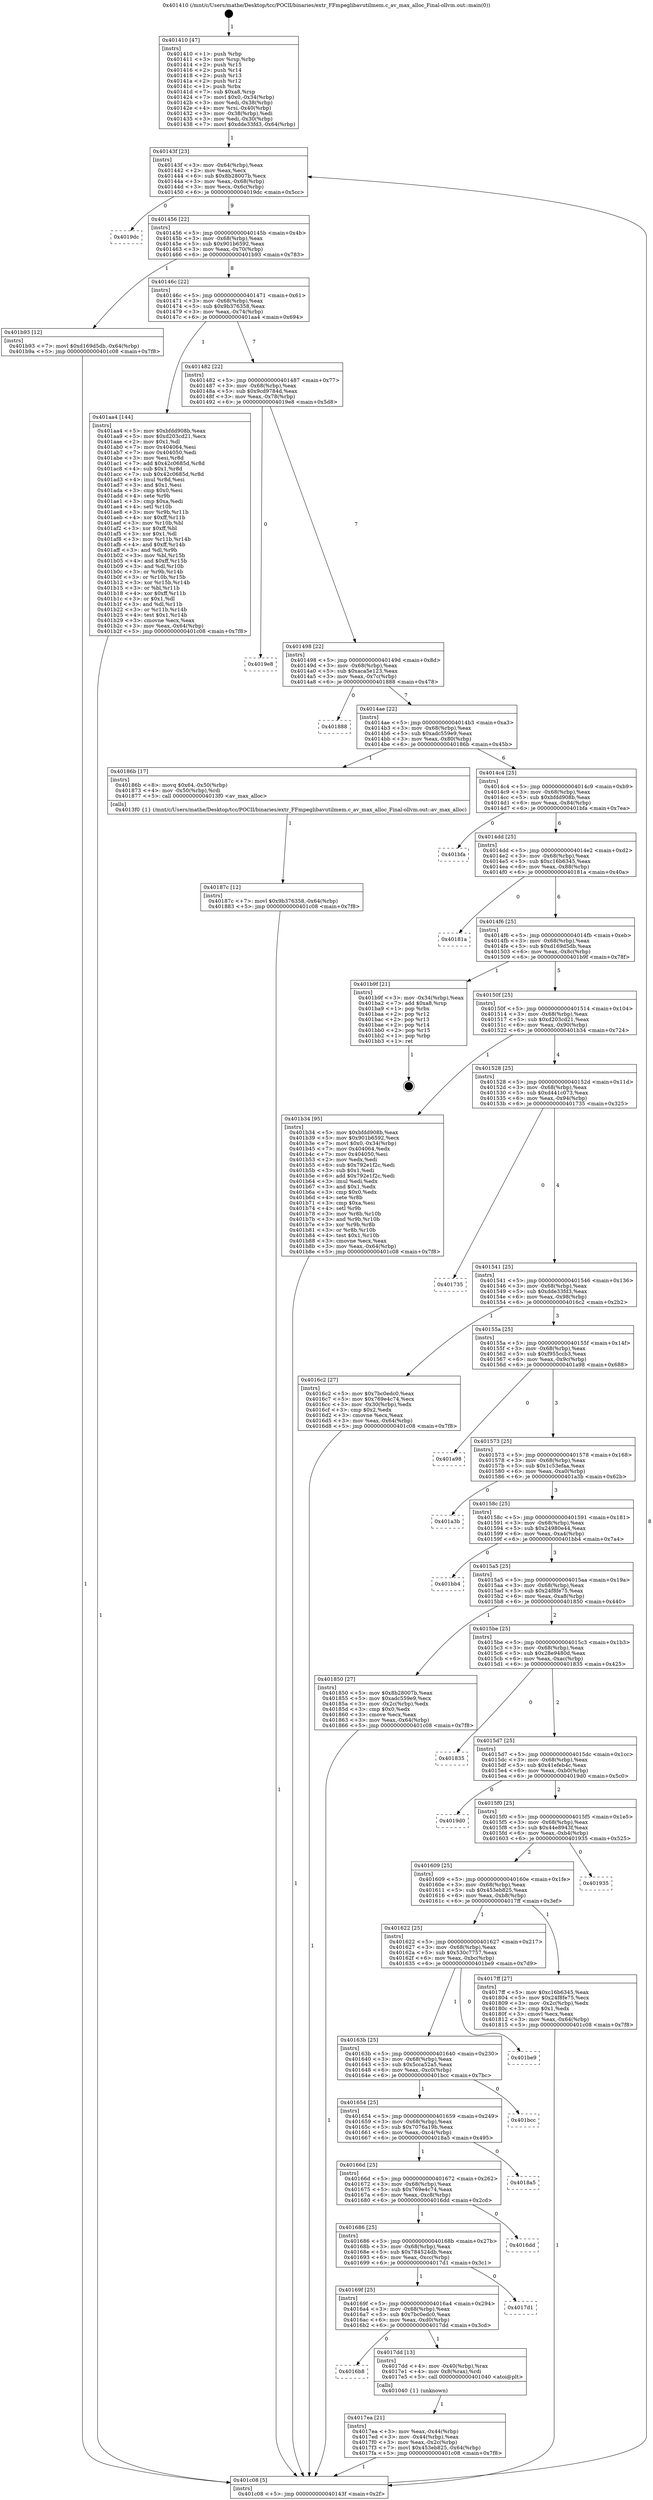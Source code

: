 digraph "0x401410" {
  label = "0x401410 (/mnt/c/Users/mathe/Desktop/tcc/POCII/binaries/extr_FFmpeglibavutilmem.c_av_max_alloc_Final-ollvm.out::main(0))"
  labelloc = "t"
  node[shape=record]

  Entry [label="",width=0.3,height=0.3,shape=circle,fillcolor=black,style=filled]
  "0x40143f" [label="{
     0x40143f [23]\l
     | [instrs]\l
     &nbsp;&nbsp;0x40143f \<+3\>: mov -0x64(%rbp),%eax\l
     &nbsp;&nbsp;0x401442 \<+2\>: mov %eax,%ecx\l
     &nbsp;&nbsp;0x401444 \<+6\>: sub $0x8b28007b,%ecx\l
     &nbsp;&nbsp;0x40144a \<+3\>: mov %eax,-0x68(%rbp)\l
     &nbsp;&nbsp;0x40144d \<+3\>: mov %ecx,-0x6c(%rbp)\l
     &nbsp;&nbsp;0x401450 \<+6\>: je 00000000004019dc \<main+0x5cc\>\l
  }"]
  "0x4019dc" [label="{
     0x4019dc\l
  }", style=dashed]
  "0x401456" [label="{
     0x401456 [22]\l
     | [instrs]\l
     &nbsp;&nbsp;0x401456 \<+5\>: jmp 000000000040145b \<main+0x4b\>\l
     &nbsp;&nbsp;0x40145b \<+3\>: mov -0x68(%rbp),%eax\l
     &nbsp;&nbsp;0x40145e \<+5\>: sub $0x901b6592,%eax\l
     &nbsp;&nbsp;0x401463 \<+3\>: mov %eax,-0x70(%rbp)\l
     &nbsp;&nbsp;0x401466 \<+6\>: je 0000000000401b93 \<main+0x783\>\l
  }"]
  Exit [label="",width=0.3,height=0.3,shape=circle,fillcolor=black,style=filled,peripheries=2]
  "0x401b93" [label="{
     0x401b93 [12]\l
     | [instrs]\l
     &nbsp;&nbsp;0x401b93 \<+7\>: movl $0xd169d5db,-0x64(%rbp)\l
     &nbsp;&nbsp;0x401b9a \<+5\>: jmp 0000000000401c08 \<main+0x7f8\>\l
  }"]
  "0x40146c" [label="{
     0x40146c [22]\l
     | [instrs]\l
     &nbsp;&nbsp;0x40146c \<+5\>: jmp 0000000000401471 \<main+0x61\>\l
     &nbsp;&nbsp;0x401471 \<+3\>: mov -0x68(%rbp),%eax\l
     &nbsp;&nbsp;0x401474 \<+5\>: sub $0x9b376358,%eax\l
     &nbsp;&nbsp;0x401479 \<+3\>: mov %eax,-0x74(%rbp)\l
     &nbsp;&nbsp;0x40147c \<+6\>: je 0000000000401aa4 \<main+0x694\>\l
  }"]
  "0x40187c" [label="{
     0x40187c [12]\l
     | [instrs]\l
     &nbsp;&nbsp;0x40187c \<+7\>: movl $0x9b376358,-0x64(%rbp)\l
     &nbsp;&nbsp;0x401883 \<+5\>: jmp 0000000000401c08 \<main+0x7f8\>\l
  }"]
  "0x401aa4" [label="{
     0x401aa4 [144]\l
     | [instrs]\l
     &nbsp;&nbsp;0x401aa4 \<+5\>: mov $0xbfdd908b,%eax\l
     &nbsp;&nbsp;0x401aa9 \<+5\>: mov $0xd203cd21,%ecx\l
     &nbsp;&nbsp;0x401aae \<+2\>: mov $0x1,%dl\l
     &nbsp;&nbsp;0x401ab0 \<+7\>: mov 0x404064,%esi\l
     &nbsp;&nbsp;0x401ab7 \<+7\>: mov 0x404050,%edi\l
     &nbsp;&nbsp;0x401abe \<+3\>: mov %esi,%r8d\l
     &nbsp;&nbsp;0x401ac1 \<+7\>: add $0x42c0685d,%r8d\l
     &nbsp;&nbsp;0x401ac8 \<+4\>: sub $0x1,%r8d\l
     &nbsp;&nbsp;0x401acc \<+7\>: sub $0x42c0685d,%r8d\l
     &nbsp;&nbsp;0x401ad3 \<+4\>: imul %r8d,%esi\l
     &nbsp;&nbsp;0x401ad7 \<+3\>: and $0x1,%esi\l
     &nbsp;&nbsp;0x401ada \<+3\>: cmp $0x0,%esi\l
     &nbsp;&nbsp;0x401add \<+4\>: sete %r9b\l
     &nbsp;&nbsp;0x401ae1 \<+3\>: cmp $0xa,%edi\l
     &nbsp;&nbsp;0x401ae4 \<+4\>: setl %r10b\l
     &nbsp;&nbsp;0x401ae8 \<+3\>: mov %r9b,%r11b\l
     &nbsp;&nbsp;0x401aeb \<+4\>: xor $0xff,%r11b\l
     &nbsp;&nbsp;0x401aef \<+3\>: mov %r10b,%bl\l
     &nbsp;&nbsp;0x401af2 \<+3\>: xor $0xff,%bl\l
     &nbsp;&nbsp;0x401af5 \<+3\>: xor $0x1,%dl\l
     &nbsp;&nbsp;0x401af8 \<+3\>: mov %r11b,%r14b\l
     &nbsp;&nbsp;0x401afb \<+4\>: and $0xff,%r14b\l
     &nbsp;&nbsp;0x401aff \<+3\>: and %dl,%r9b\l
     &nbsp;&nbsp;0x401b02 \<+3\>: mov %bl,%r15b\l
     &nbsp;&nbsp;0x401b05 \<+4\>: and $0xff,%r15b\l
     &nbsp;&nbsp;0x401b09 \<+3\>: and %dl,%r10b\l
     &nbsp;&nbsp;0x401b0c \<+3\>: or %r9b,%r14b\l
     &nbsp;&nbsp;0x401b0f \<+3\>: or %r10b,%r15b\l
     &nbsp;&nbsp;0x401b12 \<+3\>: xor %r15b,%r14b\l
     &nbsp;&nbsp;0x401b15 \<+3\>: or %bl,%r11b\l
     &nbsp;&nbsp;0x401b18 \<+4\>: xor $0xff,%r11b\l
     &nbsp;&nbsp;0x401b1c \<+3\>: or $0x1,%dl\l
     &nbsp;&nbsp;0x401b1f \<+3\>: and %dl,%r11b\l
     &nbsp;&nbsp;0x401b22 \<+3\>: or %r11b,%r14b\l
     &nbsp;&nbsp;0x401b25 \<+4\>: test $0x1,%r14b\l
     &nbsp;&nbsp;0x401b29 \<+3\>: cmovne %ecx,%eax\l
     &nbsp;&nbsp;0x401b2c \<+3\>: mov %eax,-0x64(%rbp)\l
     &nbsp;&nbsp;0x401b2f \<+5\>: jmp 0000000000401c08 \<main+0x7f8\>\l
  }"]
  "0x401482" [label="{
     0x401482 [22]\l
     | [instrs]\l
     &nbsp;&nbsp;0x401482 \<+5\>: jmp 0000000000401487 \<main+0x77\>\l
     &nbsp;&nbsp;0x401487 \<+3\>: mov -0x68(%rbp),%eax\l
     &nbsp;&nbsp;0x40148a \<+5\>: sub $0x9cd9784d,%eax\l
     &nbsp;&nbsp;0x40148f \<+3\>: mov %eax,-0x78(%rbp)\l
     &nbsp;&nbsp;0x401492 \<+6\>: je 00000000004019e8 \<main+0x5d8\>\l
  }"]
  "0x4017ea" [label="{
     0x4017ea [21]\l
     | [instrs]\l
     &nbsp;&nbsp;0x4017ea \<+3\>: mov %eax,-0x44(%rbp)\l
     &nbsp;&nbsp;0x4017ed \<+3\>: mov -0x44(%rbp),%eax\l
     &nbsp;&nbsp;0x4017f0 \<+3\>: mov %eax,-0x2c(%rbp)\l
     &nbsp;&nbsp;0x4017f3 \<+7\>: movl $0x453eb825,-0x64(%rbp)\l
     &nbsp;&nbsp;0x4017fa \<+5\>: jmp 0000000000401c08 \<main+0x7f8\>\l
  }"]
  "0x4019e8" [label="{
     0x4019e8\l
  }", style=dashed]
  "0x401498" [label="{
     0x401498 [22]\l
     | [instrs]\l
     &nbsp;&nbsp;0x401498 \<+5\>: jmp 000000000040149d \<main+0x8d\>\l
     &nbsp;&nbsp;0x40149d \<+3\>: mov -0x68(%rbp),%eax\l
     &nbsp;&nbsp;0x4014a0 \<+5\>: sub $0xaca5e123,%eax\l
     &nbsp;&nbsp;0x4014a5 \<+3\>: mov %eax,-0x7c(%rbp)\l
     &nbsp;&nbsp;0x4014a8 \<+6\>: je 0000000000401888 \<main+0x478\>\l
  }"]
  "0x4016b8" [label="{
     0x4016b8\l
  }", style=dashed]
  "0x401888" [label="{
     0x401888\l
  }", style=dashed]
  "0x4014ae" [label="{
     0x4014ae [22]\l
     | [instrs]\l
     &nbsp;&nbsp;0x4014ae \<+5\>: jmp 00000000004014b3 \<main+0xa3\>\l
     &nbsp;&nbsp;0x4014b3 \<+3\>: mov -0x68(%rbp),%eax\l
     &nbsp;&nbsp;0x4014b6 \<+5\>: sub $0xadc559e9,%eax\l
     &nbsp;&nbsp;0x4014bb \<+3\>: mov %eax,-0x80(%rbp)\l
     &nbsp;&nbsp;0x4014be \<+6\>: je 000000000040186b \<main+0x45b\>\l
  }"]
  "0x4017dd" [label="{
     0x4017dd [13]\l
     | [instrs]\l
     &nbsp;&nbsp;0x4017dd \<+4\>: mov -0x40(%rbp),%rax\l
     &nbsp;&nbsp;0x4017e1 \<+4\>: mov 0x8(%rax),%rdi\l
     &nbsp;&nbsp;0x4017e5 \<+5\>: call 0000000000401040 \<atoi@plt\>\l
     | [calls]\l
     &nbsp;&nbsp;0x401040 \{1\} (unknown)\l
  }"]
  "0x40186b" [label="{
     0x40186b [17]\l
     | [instrs]\l
     &nbsp;&nbsp;0x40186b \<+8\>: movq $0x64,-0x50(%rbp)\l
     &nbsp;&nbsp;0x401873 \<+4\>: mov -0x50(%rbp),%rdi\l
     &nbsp;&nbsp;0x401877 \<+5\>: call 00000000004013f0 \<av_max_alloc\>\l
     | [calls]\l
     &nbsp;&nbsp;0x4013f0 \{1\} (/mnt/c/Users/mathe/Desktop/tcc/POCII/binaries/extr_FFmpeglibavutilmem.c_av_max_alloc_Final-ollvm.out::av_max_alloc)\l
  }"]
  "0x4014c4" [label="{
     0x4014c4 [25]\l
     | [instrs]\l
     &nbsp;&nbsp;0x4014c4 \<+5\>: jmp 00000000004014c9 \<main+0xb9\>\l
     &nbsp;&nbsp;0x4014c9 \<+3\>: mov -0x68(%rbp),%eax\l
     &nbsp;&nbsp;0x4014cc \<+5\>: sub $0xbfdd908b,%eax\l
     &nbsp;&nbsp;0x4014d1 \<+6\>: mov %eax,-0x84(%rbp)\l
     &nbsp;&nbsp;0x4014d7 \<+6\>: je 0000000000401bfa \<main+0x7ea\>\l
  }"]
  "0x40169f" [label="{
     0x40169f [25]\l
     | [instrs]\l
     &nbsp;&nbsp;0x40169f \<+5\>: jmp 00000000004016a4 \<main+0x294\>\l
     &nbsp;&nbsp;0x4016a4 \<+3\>: mov -0x68(%rbp),%eax\l
     &nbsp;&nbsp;0x4016a7 \<+5\>: sub $0x7bc0edc0,%eax\l
     &nbsp;&nbsp;0x4016ac \<+6\>: mov %eax,-0xd0(%rbp)\l
     &nbsp;&nbsp;0x4016b2 \<+6\>: je 00000000004017dd \<main+0x3cd\>\l
  }"]
  "0x401bfa" [label="{
     0x401bfa\l
  }", style=dashed]
  "0x4014dd" [label="{
     0x4014dd [25]\l
     | [instrs]\l
     &nbsp;&nbsp;0x4014dd \<+5\>: jmp 00000000004014e2 \<main+0xd2\>\l
     &nbsp;&nbsp;0x4014e2 \<+3\>: mov -0x68(%rbp),%eax\l
     &nbsp;&nbsp;0x4014e5 \<+5\>: sub $0xc16b6345,%eax\l
     &nbsp;&nbsp;0x4014ea \<+6\>: mov %eax,-0x88(%rbp)\l
     &nbsp;&nbsp;0x4014f0 \<+6\>: je 000000000040181a \<main+0x40a\>\l
  }"]
  "0x4017d1" [label="{
     0x4017d1\l
  }", style=dashed]
  "0x40181a" [label="{
     0x40181a\l
  }", style=dashed]
  "0x4014f6" [label="{
     0x4014f6 [25]\l
     | [instrs]\l
     &nbsp;&nbsp;0x4014f6 \<+5\>: jmp 00000000004014fb \<main+0xeb\>\l
     &nbsp;&nbsp;0x4014fb \<+3\>: mov -0x68(%rbp),%eax\l
     &nbsp;&nbsp;0x4014fe \<+5\>: sub $0xd169d5db,%eax\l
     &nbsp;&nbsp;0x401503 \<+6\>: mov %eax,-0x8c(%rbp)\l
     &nbsp;&nbsp;0x401509 \<+6\>: je 0000000000401b9f \<main+0x78f\>\l
  }"]
  "0x401686" [label="{
     0x401686 [25]\l
     | [instrs]\l
     &nbsp;&nbsp;0x401686 \<+5\>: jmp 000000000040168b \<main+0x27b\>\l
     &nbsp;&nbsp;0x40168b \<+3\>: mov -0x68(%rbp),%eax\l
     &nbsp;&nbsp;0x40168e \<+5\>: sub $0x784524db,%eax\l
     &nbsp;&nbsp;0x401693 \<+6\>: mov %eax,-0xcc(%rbp)\l
     &nbsp;&nbsp;0x401699 \<+6\>: je 00000000004017d1 \<main+0x3c1\>\l
  }"]
  "0x401b9f" [label="{
     0x401b9f [21]\l
     | [instrs]\l
     &nbsp;&nbsp;0x401b9f \<+3\>: mov -0x34(%rbp),%eax\l
     &nbsp;&nbsp;0x401ba2 \<+7\>: add $0xa8,%rsp\l
     &nbsp;&nbsp;0x401ba9 \<+1\>: pop %rbx\l
     &nbsp;&nbsp;0x401baa \<+2\>: pop %r12\l
     &nbsp;&nbsp;0x401bac \<+2\>: pop %r13\l
     &nbsp;&nbsp;0x401bae \<+2\>: pop %r14\l
     &nbsp;&nbsp;0x401bb0 \<+2\>: pop %r15\l
     &nbsp;&nbsp;0x401bb2 \<+1\>: pop %rbp\l
     &nbsp;&nbsp;0x401bb3 \<+1\>: ret\l
  }"]
  "0x40150f" [label="{
     0x40150f [25]\l
     | [instrs]\l
     &nbsp;&nbsp;0x40150f \<+5\>: jmp 0000000000401514 \<main+0x104\>\l
     &nbsp;&nbsp;0x401514 \<+3\>: mov -0x68(%rbp),%eax\l
     &nbsp;&nbsp;0x401517 \<+5\>: sub $0xd203cd21,%eax\l
     &nbsp;&nbsp;0x40151c \<+6\>: mov %eax,-0x90(%rbp)\l
     &nbsp;&nbsp;0x401522 \<+6\>: je 0000000000401b34 \<main+0x724\>\l
  }"]
  "0x4016dd" [label="{
     0x4016dd\l
  }", style=dashed]
  "0x401b34" [label="{
     0x401b34 [95]\l
     | [instrs]\l
     &nbsp;&nbsp;0x401b34 \<+5\>: mov $0xbfdd908b,%eax\l
     &nbsp;&nbsp;0x401b39 \<+5\>: mov $0x901b6592,%ecx\l
     &nbsp;&nbsp;0x401b3e \<+7\>: movl $0x0,-0x34(%rbp)\l
     &nbsp;&nbsp;0x401b45 \<+7\>: mov 0x404064,%edx\l
     &nbsp;&nbsp;0x401b4c \<+7\>: mov 0x404050,%esi\l
     &nbsp;&nbsp;0x401b53 \<+2\>: mov %edx,%edi\l
     &nbsp;&nbsp;0x401b55 \<+6\>: sub $0x792e1f2c,%edi\l
     &nbsp;&nbsp;0x401b5b \<+3\>: sub $0x1,%edi\l
     &nbsp;&nbsp;0x401b5e \<+6\>: add $0x792e1f2c,%edi\l
     &nbsp;&nbsp;0x401b64 \<+3\>: imul %edi,%edx\l
     &nbsp;&nbsp;0x401b67 \<+3\>: and $0x1,%edx\l
     &nbsp;&nbsp;0x401b6a \<+3\>: cmp $0x0,%edx\l
     &nbsp;&nbsp;0x401b6d \<+4\>: sete %r8b\l
     &nbsp;&nbsp;0x401b71 \<+3\>: cmp $0xa,%esi\l
     &nbsp;&nbsp;0x401b74 \<+4\>: setl %r9b\l
     &nbsp;&nbsp;0x401b78 \<+3\>: mov %r8b,%r10b\l
     &nbsp;&nbsp;0x401b7b \<+3\>: and %r9b,%r10b\l
     &nbsp;&nbsp;0x401b7e \<+3\>: xor %r9b,%r8b\l
     &nbsp;&nbsp;0x401b81 \<+3\>: or %r8b,%r10b\l
     &nbsp;&nbsp;0x401b84 \<+4\>: test $0x1,%r10b\l
     &nbsp;&nbsp;0x401b88 \<+3\>: cmovne %ecx,%eax\l
     &nbsp;&nbsp;0x401b8b \<+3\>: mov %eax,-0x64(%rbp)\l
     &nbsp;&nbsp;0x401b8e \<+5\>: jmp 0000000000401c08 \<main+0x7f8\>\l
  }"]
  "0x401528" [label="{
     0x401528 [25]\l
     | [instrs]\l
     &nbsp;&nbsp;0x401528 \<+5\>: jmp 000000000040152d \<main+0x11d\>\l
     &nbsp;&nbsp;0x40152d \<+3\>: mov -0x68(%rbp),%eax\l
     &nbsp;&nbsp;0x401530 \<+5\>: sub $0xd441c073,%eax\l
     &nbsp;&nbsp;0x401535 \<+6\>: mov %eax,-0x94(%rbp)\l
     &nbsp;&nbsp;0x40153b \<+6\>: je 0000000000401735 \<main+0x325\>\l
  }"]
  "0x40166d" [label="{
     0x40166d [25]\l
     | [instrs]\l
     &nbsp;&nbsp;0x40166d \<+5\>: jmp 0000000000401672 \<main+0x262\>\l
     &nbsp;&nbsp;0x401672 \<+3\>: mov -0x68(%rbp),%eax\l
     &nbsp;&nbsp;0x401675 \<+5\>: sub $0x769e4c74,%eax\l
     &nbsp;&nbsp;0x40167a \<+6\>: mov %eax,-0xc8(%rbp)\l
     &nbsp;&nbsp;0x401680 \<+6\>: je 00000000004016dd \<main+0x2cd\>\l
  }"]
  "0x401735" [label="{
     0x401735\l
  }", style=dashed]
  "0x401541" [label="{
     0x401541 [25]\l
     | [instrs]\l
     &nbsp;&nbsp;0x401541 \<+5\>: jmp 0000000000401546 \<main+0x136\>\l
     &nbsp;&nbsp;0x401546 \<+3\>: mov -0x68(%rbp),%eax\l
     &nbsp;&nbsp;0x401549 \<+5\>: sub $0xdde33fd3,%eax\l
     &nbsp;&nbsp;0x40154e \<+6\>: mov %eax,-0x98(%rbp)\l
     &nbsp;&nbsp;0x401554 \<+6\>: je 00000000004016c2 \<main+0x2b2\>\l
  }"]
  "0x4018a5" [label="{
     0x4018a5\l
  }", style=dashed]
  "0x4016c2" [label="{
     0x4016c2 [27]\l
     | [instrs]\l
     &nbsp;&nbsp;0x4016c2 \<+5\>: mov $0x7bc0edc0,%eax\l
     &nbsp;&nbsp;0x4016c7 \<+5\>: mov $0x769e4c74,%ecx\l
     &nbsp;&nbsp;0x4016cc \<+3\>: mov -0x30(%rbp),%edx\l
     &nbsp;&nbsp;0x4016cf \<+3\>: cmp $0x2,%edx\l
     &nbsp;&nbsp;0x4016d2 \<+3\>: cmovne %ecx,%eax\l
     &nbsp;&nbsp;0x4016d5 \<+3\>: mov %eax,-0x64(%rbp)\l
     &nbsp;&nbsp;0x4016d8 \<+5\>: jmp 0000000000401c08 \<main+0x7f8\>\l
  }"]
  "0x40155a" [label="{
     0x40155a [25]\l
     | [instrs]\l
     &nbsp;&nbsp;0x40155a \<+5\>: jmp 000000000040155f \<main+0x14f\>\l
     &nbsp;&nbsp;0x40155f \<+3\>: mov -0x68(%rbp),%eax\l
     &nbsp;&nbsp;0x401562 \<+5\>: sub $0xf955ccb3,%eax\l
     &nbsp;&nbsp;0x401567 \<+6\>: mov %eax,-0x9c(%rbp)\l
     &nbsp;&nbsp;0x40156d \<+6\>: je 0000000000401a98 \<main+0x688\>\l
  }"]
  "0x401c08" [label="{
     0x401c08 [5]\l
     | [instrs]\l
     &nbsp;&nbsp;0x401c08 \<+5\>: jmp 000000000040143f \<main+0x2f\>\l
  }"]
  "0x401410" [label="{
     0x401410 [47]\l
     | [instrs]\l
     &nbsp;&nbsp;0x401410 \<+1\>: push %rbp\l
     &nbsp;&nbsp;0x401411 \<+3\>: mov %rsp,%rbp\l
     &nbsp;&nbsp;0x401414 \<+2\>: push %r15\l
     &nbsp;&nbsp;0x401416 \<+2\>: push %r14\l
     &nbsp;&nbsp;0x401418 \<+2\>: push %r13\l
     &nbsp;&nbsp;0x40141a \<+2\>: push %r12\l
     &nbsp;&nbsp;0x40141c \<+1\>: push %rbx\l
     &nbsp;&nbsp;0x40141d \<+7\>: sub $0xa8,%rsp\l
     &nbsp;&nbsp;0x401424 \<+7\>: movl $0x0,-0x34(%rbp)\l
     &nbsp;&nbsp;0x40142b \<+3\>: mov %edi,-0x38(%rbp)\l
     &nbsp;&nbsp;0x40142e \<+4\>: mov %rsi,-0x40(%rbp)\l
     &nbsp;&nbsp;0x401432 \<+3\>: mov -0x38(%rbp),%edi\l
     &nbsp;&nbsp;0x401435 \<+3\>: mov %edi,-0x30(%rbp)\l
     &nbsp;&nbsp;0x401438 \<+7\>: movl $0xdde33fd3,-0x64(%rbp)\l
  }"]
  "0x401654" [label="{
     0x401654 [25]\l
     | [instrs]\l
     &nbsp;&nbsp;0x401654 \<+5\>: jmp 0000000000401659 \<main+0x249\>\l
     &nbsp;&nbsp;0x401659 \<+3\>: mov -0x68(%rbp),%eax\l
     &nbsp;&nbsp;0x40165c \<+5\>: sub $0x7076a19b,%eax\l
     &nbsp;&nbsp;0x401661 \<+6\>: mov %eax,-0xc4(%rbp)\l
     &nbsp;&nbsp;0x401667 \<+6\>: je 00000000004018a5 \<main+0x495\>\l
  }"]
  "0x401a98" [label="{
     0x401a98\l
  }", style=dashed]
  "0x401573" [label="{
     0x401573 [25]\l
     | [instrs]\l
     &nbsp;&nbsp;0x401573 \<+5\>: jmp 0000000000401578 \<main+0x168\>\l
     &nbsp;&nbsp;0x401578 \<+3\>: mov -0x68(%rbp),%eax\l
     &nbsp;&nbsp;0x40157b \<+5\>: sub $0x1c53efaa,%eax\l
     &nbsp;&nbsp;0x401580 \<+6\>: mov %eax,-0xa0(%rbp)\l
     &nbsp;&nbsp;0x401586 \<+6\>: je 0000000000401a3b \<main+0x62b\>\l
  }"]
  "0x401bcc" [label="{
     0x401bcc\l
  }", style=dashed]
  "0x401a3b" [label="{
     0x401a3b\l
  }", style=dashed]
  "0x40158c" [label="{
     0x40158c [25]\l
     | [instrs]\l
     &nbsp;&nbsp;0x40158c \<+5\>: jmp 0000000000401591 \<main+0x181\>\l
     &nbsp;&nbsp;0x401591 \<+3\>: mov -0x68(%rbp),%eax\l
     &nbsp;&nbsp;0x401594 \<+5\>: sub $0x24980e44,%eax\l
     &nbsp;&nbsp;0x401599 \<+6\>: mov %eax,-0xa4(%rbp)\l
     &nbsp;&nbsp;0x40159f \<+6\>: je 0000000000401bb4 \<main+0x7a4\>\l
  }"]
  "0x40163b" [label="{
     0x40163b [25]\l
     | [instrs]\l
     &nbsp;&nbsp;0x40163b \<+5\>: jmp 0000000000401640 \<main+0x230\>\l
     &nbsp;&nbsp;0x401640 \<+3\>: mov -0x68(%rbp),%eax\l
     &nbsp;&nbsp;0x401643 \<+5\>: sub $0x5cca52a5,%eax\l
     &nbsp;&nbsp;0x401648 \<+6\>: mov %eax,-0xc0(%rbp)\l
     &nbsp;&nbsp;0x40164e \<+6\>: je 0000000000401bcc \<main+0x7bc\>\l
  }"]
  "0x401bb4" [label="{
     0x401bb4\l
  }", style=dashed]
  "0x4015a5" [label="{
     0x4015a5 [25]\l
     | [instrs]\l
     &nbsp;&nbsp;0x4015a5 \<+5\>: jmp 00000000004015aa \<main+0x19a\>\l
     &nbsp;&nbsp;0x4015aa \<+3\>: mov -0x68(%rbp),%eax\l
     &nbsp;&nbsp;0x4015ad \<+5\>: sub $0x24f8fe75,%eax\l
     &nbsp;&nbsp;0x4015b2 \<+6\>: mov %eax,-0xa8(%rbp)\l
     &nbsp;&nbsp;0x4015b8 \<+6\>: je 0000000000401850 \<main+0x440\>\l
  }"]
  "0x401be9" [label="{
     0x401be9\l
  }", style=dashed]
  "0x401850" [label="{
     0x401850 [27]\l
     | [instrs]\l
     &nbsp;&nbsp;0x401850 \<+5\>: mov $0x8b28007b,%eax\l
     &nbsp;&nbsp;0x401855 \<+5\>: mov $0xadc559e9,%ecx\l
     &nbsp;&nbsp;0x40185a \<+3\>: mov -0x2c(%rbp),%edx\l
     &nbsp;&nbsp;0x40185d \<+3\>: cmp $0x0,%edx\l
     &nbsp;&nbsp;0x401860 \<+3\>: cmove %ecx,%eax\l
     &nbsp;&nbsp;0x401863 \<+3\>: mov %eax,-0x64(%rbp)\l
     &nbsp;&nbsp;0x401866 \<+5\>: jmp 0000000000401c08 \<main+0x7f8\>\l
  }"]
  "0x4015be" [label="{
     0x4015be [25]\l
     | [instrs]\l
     &nbsp;&nbsp;0x4015be \<+5\>: jmp 00000000004015c3 \<main+0x1b3\>\l
     &nbsp;&nbsp;0x4015c3 \<+3\>: mov -0x68(%rbp),%eax\l
     &nbsp;&nbsp;0x4015c6 \<+5\>: sub $0x28e9480d,%eax\l
     &nbsp;&nbsp;0x4015cb \<+6\>: mov %eax,-0xac(%rbp)\l
     &nbsp;&nbsp;0x4015d1 \<+6\>: je 0000000000401835 \<main+0x425\>\l
  }"]
  "0x401622" [label="{
     0x401622 [25]\l
     | [instrs]\l
     &nbsp;&nbsp;0x401622 \<+5\>: jmp 0000000000401627 \<main+0x217\>\l
     &nbsp;&nbsp;0x401627 \<+3\>: mov -0x68(%rbp),%eax\l
     &nbsp;&nbsp;0x40162a \<+5\>: sub $0x530c7757,%eax\l
     &nbsp;&nbsp;0x40162f \<+6\>: mov %eax,-0xbc(%rbp)\l
     &nbsp;&nbsp;0x401635 \<+6\>: je 0000000000401be9 \<main+0x7d9\>\l
  }"]
  "0x401835" [label="{
     0x401835\l
  }", style=dashed]
  "0x4015d7" [label="{
     0x4015d7 [25]\l
     | [instrs]\l
     &nbsp;&nbsp;0x4015d7 \<+5\>: jmp 00000000004015dc \<main+0x1cc\>\l
     &nbsp;&nbsp;0x4015dc \<+3\>: mov -0x68(%rbp),%eax\l
     &nbsp;&nbsp;0x4015df \<+5\>: sub $0x41efeb4c,%eax\l
     &nbsp;&nbsp;0x4015e4 \<+6\>: mov %eax,-0xb0(%rbp)\l
     &nbsp;&nbsp;0x4015ea \<+6\>: je 00000000004019d0 \<main+0x5c0\>\l
  }"]
  "0x4017ff" [label="{
     0x4017ff [27]\l
     | [instrs]\l
     &nbsp;&nbsp;0x4017ff \<+5\>: mov $0xc16b6345,%eax\l
     &nbsp;&nbsp;0x401804 \<+5\>: mov $0x24f8fe75,%ecx\l
     &nbsp;&nbsp;0x401809 \<+3\>: mov -0x2c(%rbp),%edx\l
     &nbsp;&nbsp;0x40180c \<+3\>: cmp $0x1,%edx\l
     &nbsp;&nbsp;0x40180f \<+3\>: cmovl %ecx,%eax\l
     &nbsp;&nbsp;0x401812 \<+3\>: mov %eax,-0x64(%rbp)\l
     &nbsp;&nbsp;0x401815 \<+5\>: jmp 0000000000401c08 \<main+0x7f8\>\l
  }"]
  "0x4019d0" [label="{
     0x4019d0\l
  }", style=dashed]
  "0x4015f0" [label="{
     0x4015f0 [25]\l
     | [instrs]\l
     &nbsp;&nbsp;0x4015f0 \<+5\>: jmp 00000000004015f5 \<main+0x1e5\>\l
     &nbsp;&nbsp;0x4015f5 \<+3\>: mov -0x68(%rbp),%eax\l
     &nbsp;&nbsp;0x4015f8 \<+5\>: sub $0x44e8943f,%eax\l
     &nbsp;&nbsp;0x4015fd \<+6\>: mov %eax,-0xb4(%rbp)\l
     &nbsp;&nbsp;0x401603 \<+6\>: je 0000000000401935 \<main+0x525\>\l
  }"]
  "0x401609" [label="{
     0x401609 [25]\l
     | [instrs]\l
     &nbsp;&nbsp;0x401609 \<+5\>: jmp 000000000040160e \<main+0x1fe\>\l
     &nbsp;&nbsp;0x40160e \<+3\>: mov -0x68(%rbp),%eax\l
     &nbsp;&nbsp;0x401611 \<+5\>: sub $0x453eb825,%eax\l
     &nbsp;&nbsp;0x401616 \<+6\>: mov %eax,-0xb8(%rbp)\l
     &nbsp;&nbsp;0x40161c \<+6\>: je 00000000004017ff \<main+0x3ef\>\l
  }"]
  "0x401935" [label="{
     0x401935\l
  }", style=dashed]
  Entry -> "0x401410" [label=" 1"]
  "0x40143f" -> "0x4019dc" [label=" 0"]
  "0x40143f" -> "0x401456" [label=" 9"]
  "0x401b9f" -> Exit [label=" 1"]
  "0x401456" -> "0x401b93" [label=" 1"]
  "0x401456" -> "0x40146c" [label=" 8"]
  "0x401b93" -> "0x401c08" [label=" 1"]
  "0x40146c" -> "0x401aa4" [label=" 1"]
  "0x40146c" -> "0x401482" [label=" 7"]
  "0x401b34" -> "0x401c08" [label=" 1"]
  "0x401482" -> "0x4019e8" [label=" 0"]
  "0x401482" -> "0x401498" [label=" 7"]
  "0x401aa4" -> "0x401c08" [label=" 1"]
  "0x401498" -> "0x401888" [label=" 0"]
  "0x401498" -> "0x4014ae" [label=" 7"]
  "0x40187c" -> "0x401c08" [label=" 1"]
  "0x4014ae" -> "0x40186b" [label=" 1"]
  "0x4014ae" -> "0x4014c4" [label=" 6"]
  "0x40186b" -> "0x40187c" [label=" 1"]
  "0x4014c4" -> "0x401bfa" [label=" 0"]
  "0x4014c4" -> "0x4014dd" [label=" 6"]
  "0x4017ff" -> "0x401c08" [label=" 1"]
  "0x4014dd" -> "0x40181a" [label=" 0"]
  "0x4014dd" -> "0x4014f6" [label=" 6"]
  "0x4017ea" -> "0x401c08" [label=" 1"]
  "0x4014f6" -> "0x401b9f" [label=" 1"]
  "0x4014f6" -> "0x40150f" [label=" 5"]
  "0x40169f" -> "0x4016b8" [label=" 0"]
  "0x40150f" -> "0x401b34" [label=" 1"]
  "0x40150f" -> "0x401528" [label=" 4"]
  "0x40169f" -> "0x4017dd" [label=" 1"]
  "0x401528" -> "0x401735" [label=" 0"]
  "0x401528" -> "0x401541" [label=" 4"]
  "0x401686" -> "0x40169f" [label=" 1"]
  "0x401541" -> "0x4016c2" [label=" 1"]
  "0x401541" -> "0x40155a" [label=" 3"]
  "0x4016c2" -> "0x401c08" [label=" 1"]
  "0x401410" -> "0x40143f" [label=" 1"]
  "0x401c08" -> "0x40143f" [label=" 8"]
  "0x401686" -> "0x4017d1" [label=" 0"]
  "0x40155a" -> "0x401a98" [label=" 0"]
  "0x40155a" -> "0x401573" [label=" 3"]
  "0x40166d" -> "0x401686" [label=" 1"]
  "0x401573" -> "0x401a3b" [label=" 0"]
  "0x401573" -> "0x40158c" [label=" 3"]
  "0x40166d" -> "0x4016dd" [label=" 0"]
  "0x40158c" -> "0x401bb4" [label=" 0"]
  "0x40158c" -> "0x4015a5" [label=" 3"]
  "0x401654" -> "0x40166d" [label=" 1"]
  "0x4015a5" -> "0x401850" [label=" 1"]
  "0x4015a5" -> "0x4015be" [label=" 2"]
  "0x401654" -> "0x4018a5" [label=" 0"]
  "0x4015be" -> "0x401835" [label=" 0"]
  "0x4015be" -> "0x4015d7" [label=" 2"]
  "0x40163b" -> "0x401654" [label=" 1"]
  "0x4015d7" -> "0x4019d0" [label=" 0"]
  "0x4015d7" -> "0x4015f0" [label=" 2"]
  "0x40163b" -> "0x401bcc" [label=" 0"]
  "0x4015f0" -> "0x401935" [label=" 0"]
  "0x4015f0" -> "0x401609" [label=" 2"]
  "0x401850" -> "0x401c08" [label=" 1"]
  "0x401609" -> "0x4017ff" [label=" 1"]
  "0x401609" -> "0x401622" [label=" 1"]
  "0x4017dd" -> "0x4017ea" [label=" 1"]
  "0x401622" -> "0x401be9" [label=" 0"]
  "0x401622" -> "0x40163b" [label=" 1"]
}
